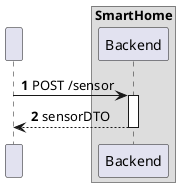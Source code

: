 @startuml
'https://plantuml.com/sequence-diagram
!pragma layout smetana

autonumber

participant " " as HTTP

box "SmartHome"
    participant "Backend" as BE
end box

HTTP -> BE : POST /sensor
activate BE

BE --> HTTP : sensorDTO
deactivate BE

@enduml